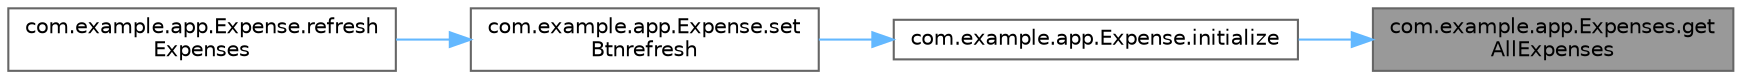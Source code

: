 digraph "com.example.app.Expenses.getAllExpenses"
{
 // LATEX_PDF_SIZE
  bgcolor="transparent";
  edge [fontname=Helvetica,fontsize=10,labelfontname=Helvetica,labelfontsize=10];
  node [fontname=Helvetica,fontsize=10,shape=box,height=0.2,width=0.4];
  rankdir="RL";
  Node1 [id="Node000001",label="com.example.app.Expenses.get\lAllExpenses",height=0.2,width=0.4,color="gray40", fillcolor="grey60", style="filled", fontcolor="black",tooltip=" "];
  Node1 -> Node2 [id="edge10_Node000001_Node000002",dir="back",color="steelblue1",style="solid",tooltip=" "];
  Node2 [id="Node000002",label="com.example.app.Expense.initialize",height=0.2,width=0.4,color="grey40", fillcolor="white", style="filled",URL="$classcom_1_1example_1_1app_1_1_expense.html#a581f6167c28c8f2d228b4bd13c6e3e38",tooltip=" "];
  Node2 -> Node3 [id="edge11_Node000002_Node000003",dir="back",color="steelblue1",style="solid",tooltip=" "];
  Node3 [id="Node000003",label="com.example.app.Expense.set\lBtnrefresh",height=0.2,width=0.4,color="grey40", fillcolor="white", style="filled",URL="$classcom_1_1example_1_1app_1_1_expense.html#a9cfab62d4b766dbc68760141dbdd427a",tooltip=" "];
  Node3 -> Node4 [id="edge12_Node000003_Node000004",dir="back",color="steelblue1",style="solid",tooltip=" "];
  Node4 [id="Node000004",label="com.example.app.Expense.refresh\lExpenses",height=0.2,width=0.4,color="grey40", fillcolor="white", style="filled",URL="$classcom_1_1example_1_1app_1_1_expense.html#af85aa8b2bd97355dc3e2cbd0dfe90ddd",tooltip=" "];
}
